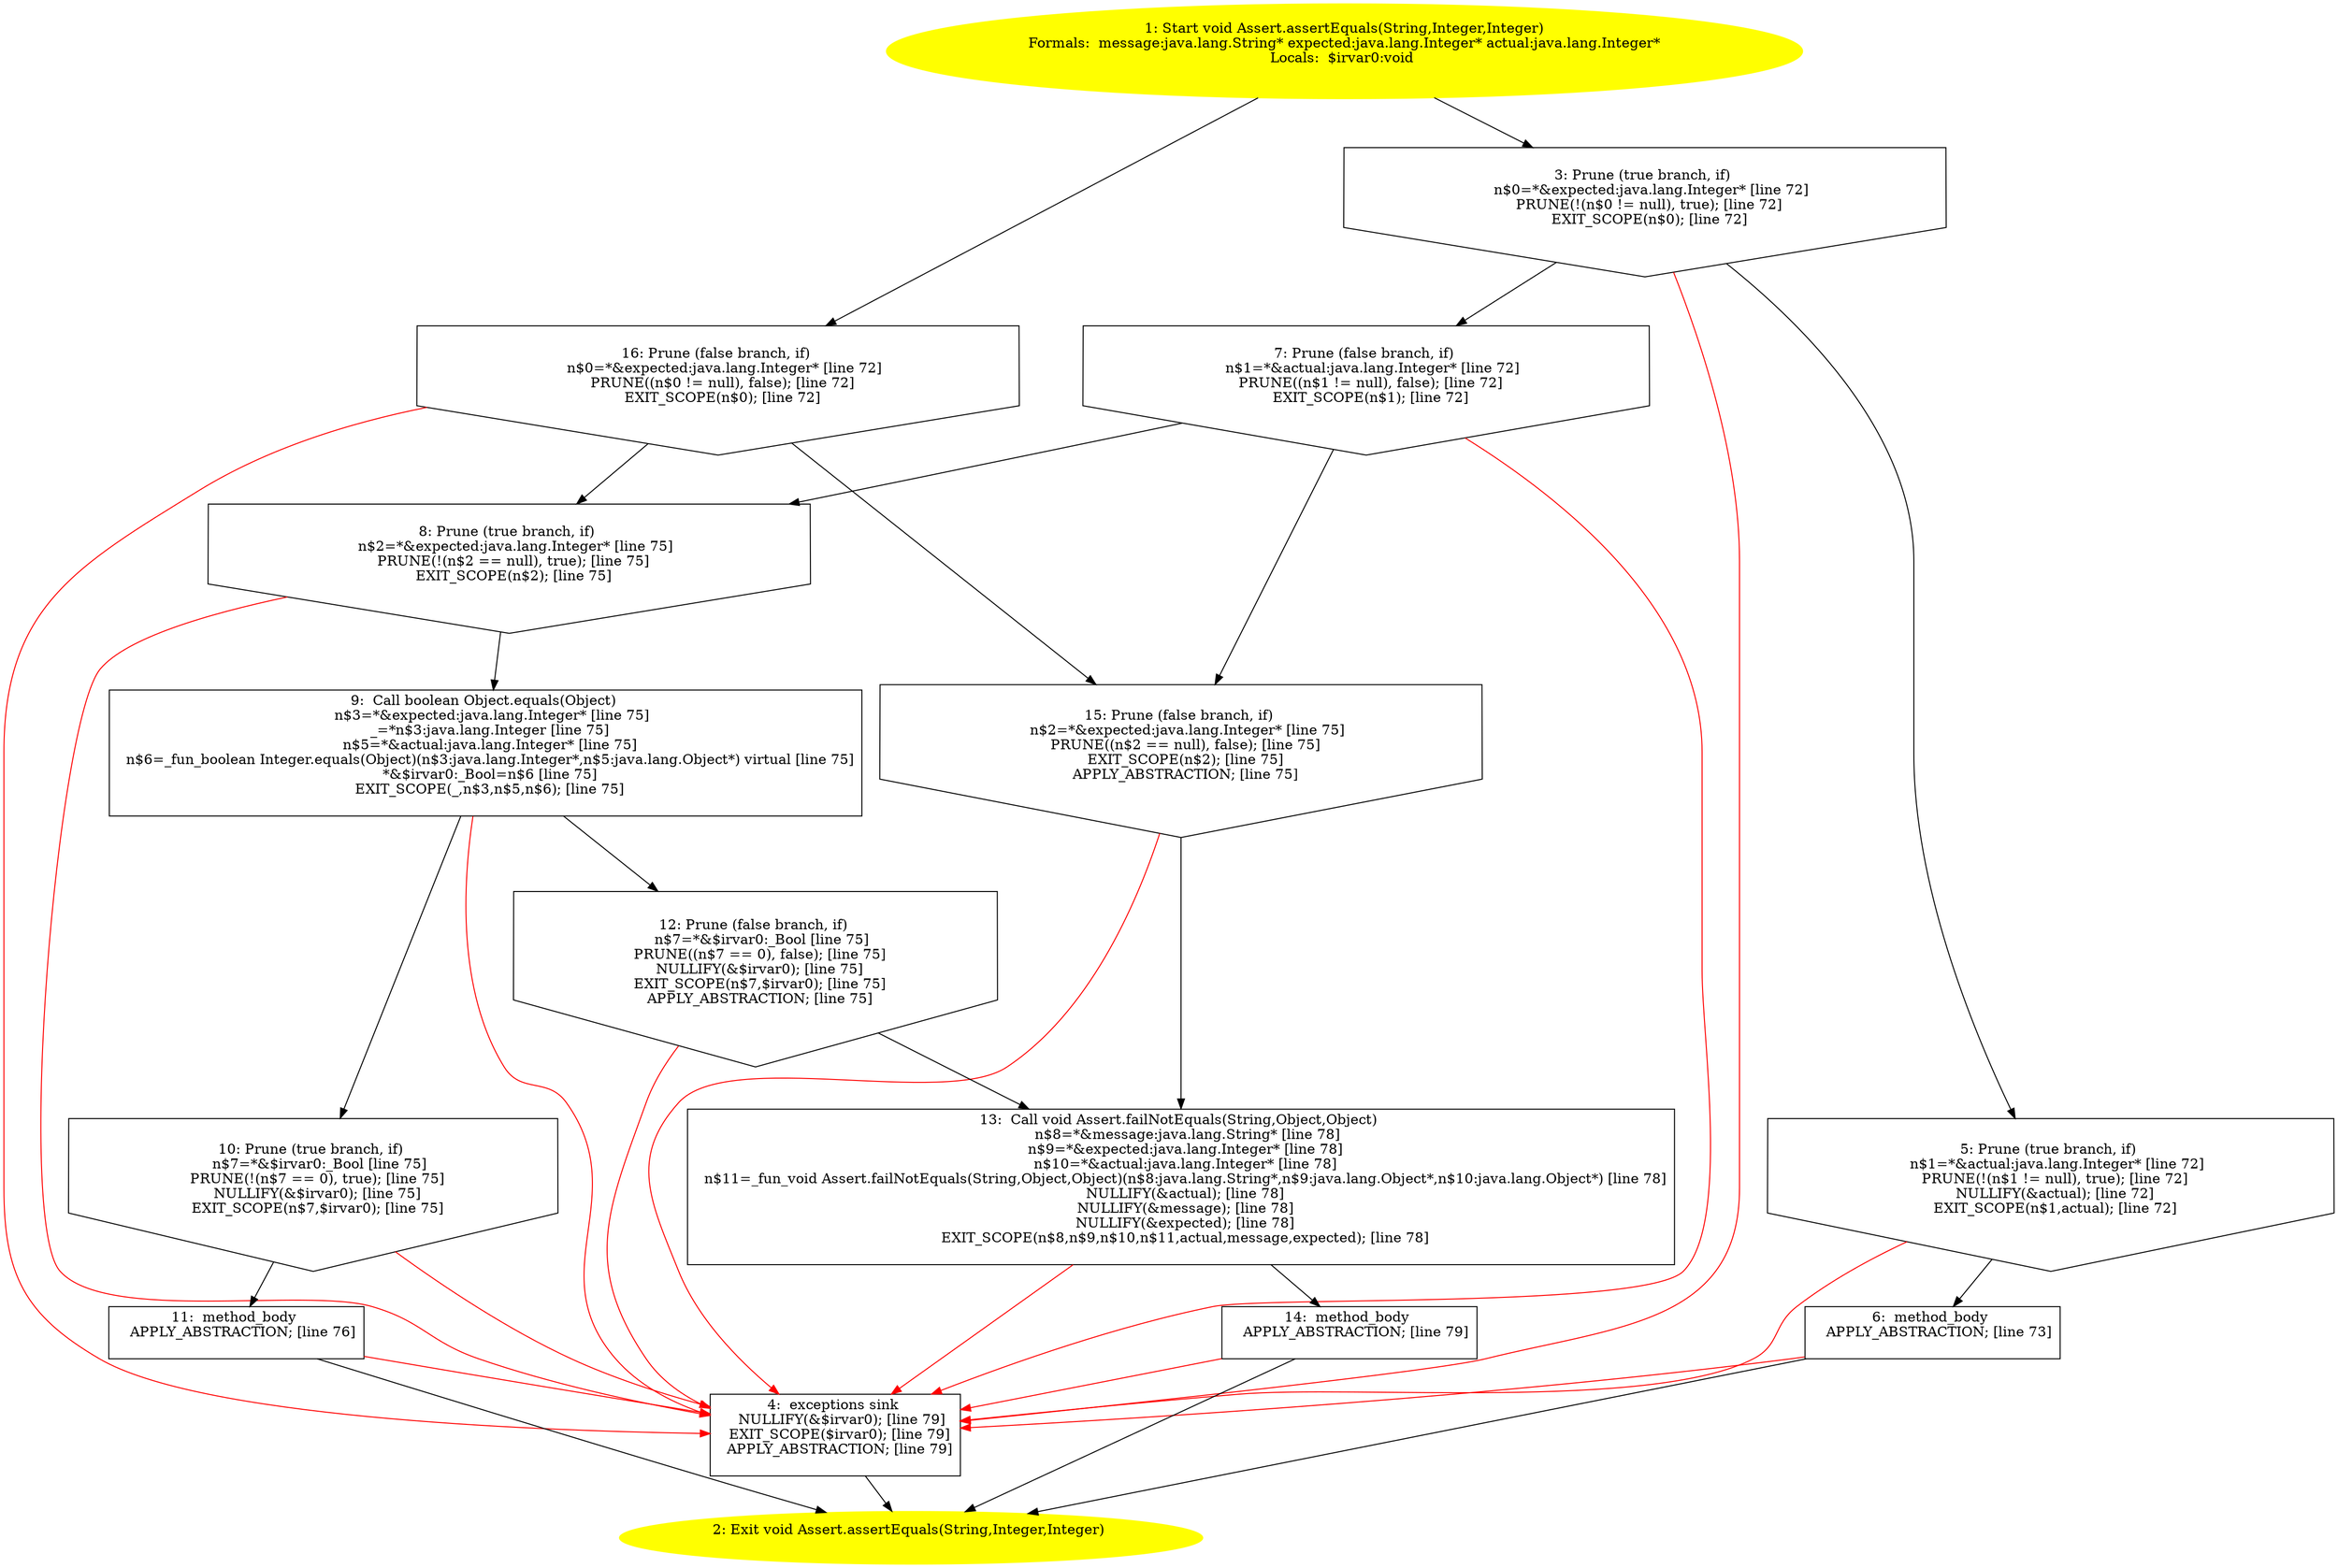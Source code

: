 /* @generated */
digraph cfg {
"junit.framework.Assert.assertEquals(java.lang.String,java.lang.Integer,java.lang.Integer):void.2714dda6a3e83dbe992c980adce5489e_1" [label="1: Start void Assert.assertEquals(String,Integer,Integer)\nFormals:  message:java.lang.String* expected:java.lang.Integer* actual:java.lang.Integer*\nLocals:  $irvar0:void \n  " color=yellow style=filled]
	

	 "junit.framework.Assert.assertEquals(java.lang.String,java.lang.Integer,java.lang.Integer):void.2714dda6a3e83dbe992c980adce5489e_1" -> "junit.framework.Assert.assertEquals(java.lang.String,java.lang.Integer,java.lang.Integer):void.2714dda6a3e83dbe992c980adce5489e_3" ;
	 "junit.framework.Assert.assertEquals(java.lang.String,java.lang.Integer,java.lang.Integer):void.2714dda6a3e83dbe992c980adce5489e_1" -> "junit.framework.Assert.assertEquals(java.lang.String,java.lang.Integer,java.lang.Integer):void.2714dda6a3e83dbe992c980adce5489e_16" ;
"junit.framework.Assert.assertEquals(java.lang.String,java.lang.Integer,java.lang.Integer):void.2714dda6a3e83dbe992c980adce5489e_2" [label="2: Exit void Assert.assertEquals(String,Integer,Integer) \n  " color=yellow style=filled]
	

"junit.framework.Assert.assertEquals(java.lang.String,java.lang.Integer,java.lang.Integer):void.2714dda6a3e83dbe992c980adce5489e_3" [label="3: Prune (true branch, if) \n   n$0=*&expected:java.lang.Integer* [line 72]\n  PRUNE(!(n$0 != null), true); [line 72]\n  EXIT_SCOPE(n$0); [line 72]\n " shape="invhouse"]
	

	 "junit.framework.Assert.assertEquals(java.lang.String,java.lang.Integer,java.lang.Integer):void.2714dda6a3e83dbe992c980adce5489e_3" -> "junit.framework.Assert.assertEquals(java.lang.String,java.lang.Integer,java.lang.Integer):void.2714dda6a3e83dbe992c980adce5489e_5" ;
	 "junit.framework.Assert.assertEquals(java.lang.String,java.lang.Integer,java.lang.Integer):void.2714dda6a3e83dbe992c980adce5489e_3" -> "junit.framework.Assert.assertEquals(java.lang.String,java.lang.Integer,java.lang.Integer):void.2714dda6a3e83dbe992c980adce5489e_7" ;
	 "junit.framework.Assert.assertEquals(java.lang.String,java.lang.Integer,java.lang.Integer):void.2714dda6a3e83dbe992c980adce5489e_3" -> "junit.framework.Assert.assertEquals(java.lang.String,java.lang.Integer,java.lang.Integer):void.2714dda6a3e83dbe992c980adce5489e_4" [color="red" ];
"junit.framework.Assert.assertEquals(java.lang.String,java.lang.Integer,java.lang.Integer):void.2714dda6a3e83dbe992c980adce5489e_4" [label="4:  exceptions sink \n   NULLIFY(&$irvar0); [line 79]\n  EXIT_SCOPE($irvar0); [line 79]\n  APPLY_ABSTRACTION; [line 79]\n " shape="box"]
	

	 "junit.framework.Assert.assertEquals(java.lang.String,java.lang.Integer,java.lang.Integer):void.2714dda6a3e83dbe992c980adce5489e_4" -> "junit.framework.Assert.assertEquals(java.lang.String,java.lang.Integer,java.lang.Integer):void.2714dda6a3e83dbe992c980adce5489e_2" ;
"junit.framework.Assert.assertEquals(java.lang.String,java.lang.Integer,java.lang.Integer):void.2714dda6a3e83dbe992c980adce5489e_5" [label="5: Prune (true branch, if) \n   n$1=*&actual:java.lang.Integer* [line 72]\n  PRUNE(!(n$1 != null), true); [line 72]\n  NULLIFY(&actual); [line 72]\n  EXIT_SCOPE(n$1,actual); [line 72]\n " shape="invhouse"]
	

	 "junit.framework.Assert.assertEquals(java.lang.String,java.lang.Integer,java.lang.Integer):void.2714dda6a3e83dbe992c980adce5489e_5" -> "junit.framework.Assert.assertEquals(java.lang.String,java.lang.Integer,java.lang.Integer):void.2714dda6a3e83dbe992c980adce5489e_6" ;
	 "junit.framework.Assert.assertEquals(java.lang.String,java.lang.Integer,java.lang.Integer):void.2714dda6a3e83dbe992c980adce5489e_5" -> "junit.framework.Assert.assertEquals(java.lang.String,java.lang.Integer,java.lang.Integer):void.2714dda6a3e83dbe992c980adce5489e_4" [color="red" ];
"junit.framework.Assert.assertEquals(java.lang.String,java.lang.Integer,java.lang.Integer):void.2714dda6a3e83dbe992c980adce5489e_6" [label="6:  method_body \n   APPLY_ABSTRACTION; [line 73]\n " shape="box"]
	

	 "junit.framework.Assert.assertEquals(java.lang.String,java.lang.Integer,java.lang.Integer):void.2714dda6a3e83dbe992c980adce5489e_6" -> "junit.framework.Assert.assertEquals(java.lang.String,java.lang.Integer,java.lang.Integer):void.2714dda6a3e83dbe992c980adce5489e_2" ;
	 "junit.framework.Assert.assertEquals(java.lang.String,java.lang.Integer,java.lang.Integer):void.2714dda6a3e83dbe992c980adce5489e_6" -> "junit.framework.Assert.assertEquals(java.lang.String,java.lang.Integer,java.lang.Integer):void.2714dda6a3e83dbe992c980adce5489e_4" [color="red" ];
"junit.framework.Assert.assertEquals(java.lang.String,java.lang.Integer,java.lang.Integer):void.2714dda6a3e83dbe992c980adce5489e_7" [label="7: Prune (false branch, if) \n   n$1=*&actual:java.lang.Integer* [line 72]\n  PRUNE((n$1 != null), false); [line 72]\n  EXIT_SCOPE(n$1); [line 72]\n " shape="invhouse"]
	

	 "junit.framework.Assert.assertEquals(java.lang.String,java.lang.Integer,java.lang.Integer):void.2714dda6a3e83dbe992c980adce5489e_7" -> "junit.framework.Assert.assertEquals(java.lang.String,java.lang.Integer,java.lang.Integer):void.2714dda6a3e83dbe992c980adce5489e_8" ;
	 "junit.framework.Assert.assertEquals(java.lang.String,java.lang.Integer,java.lang.Integer):void.2714dda6a3e83dbe992c980adce5489e_7" -> "junit.framework.Assert.assertEquals(java.lang.String,java.lang.Integer,java.lang.Integer):void.2714dda6a3e83dbe992c980adce5489e_15" ;
	 "junit.framework.Assert.assertEquals(java.lang.String,java.lang.Integer,java.lang.Integer):void.2714dda6a3e83dbe992c980adce5489e_7" -> "junit.framework.Assert.assertEquals(java.lang.String,java.lang.Integer,java.lang.Integer):void.2714dda6a3e83dbe992c980adce5489e_4" [color="red" ];
"junit.framework.Assert.assertEquals(java.lang.String,java.lang.Integer,java.lang.Integer):void.2714dda6a3e83dbe992c980adce5489e_8" [label="8: Prune (true branch, if) \n   n$2=*&expected:java.lang.Integer* [line 75]\n  PRUNE(!(n$2 == null), true); [line 75]\n  EXIT_SCOPE(n$2); [line 75]\n " shape="invhouse"]
	

	 "junit.framework.Assert.assertEquals(java.lang.String,java.lang.Integer,java.lang.Integer):void.2714dda6a3e83dbe992c980adce5489e_8" -> "junit.framework.Assert.assertEquals(java.lang.String,java.lang.Integer,java.lang.Integer):void.2714dda6a3e83dbe992c980adce5489e_9" ;
	 "junit.framework.Assert.assertEquals(java.lang.String,java.lang.Integer,java.lang.Integer):void.2714dda6a3e83dbe992c980adce5489e_8" -> "junit.framework.Assert.assertEquals(java.lang.String,java.lang.Integer,java.lang.Integer):void.2714dda6a3e83dbe992c980adce5489e_4" [color="red" ];
"junit.framework.Assert.assertEquals(java.lang.String,java.lang.Integer,java.lang.Integer):void.2714dda6a3e83dbe992c980adce5489e_9" [label="9:  Call boolean Object.equals(Object) \n   n$3=*&expected:java.lang.Integer* [line 75]\n  _=*n$3:java.lang.Integer [line 75]\n  n$5=*&actual:java.lang.Integer* [line 75]\n  n$6=_fun_boolean Integer.equals(Object)(n$3:java.lang.Integer*,n$5:java.lang.Object*) virtual [line 75]\n  *&$irvar0:_Bool=n$6 [line 75]\n  EXIT_SCOPE(_,n$3,n$5,n$6); [line 75]\n " shape="box"]
	

	 "junit.framework.Assert.assertEquals(java.lang.String,java.lang.Integer,java.lang.Integer):void.2714dda6a3e83dbe992c980adce5489e_9" -> "junit.framework.Assert.assertEquals(java.lang.String,java.lang.Integer,java.lang.Integer):void.2714dda6a3e83dbe992c980adce5489e_10" ;
	 "junit.framework.Assert.assertEquals(java.lang.String,java.lang.Integer,java.lang.Integer):void.2714dda6a3e83dbe992c980adce5489e_9" -> "junit.framework.Assert.assertEquals(java.lang.String,java.lang.Integer,java.lang.Integer):void.2714dda6a3e83dbe992c980adce5489e_12" ;
	 "junit.framework.Assert.assertEquals(java.lang.String,java.lang.Integer,java.lang.Integer):void.2714dda6a3e83dbe992c980adce5489e_9" -> "junit.framework.Assert.assertEquals(java.lang.String,java.lang.Integer,java.lang.Integer):void.2714dda6a3e83dbe992c980adce5489e_4" [color="red" ];
"junit.framework.Assert.assertEquals(java.lang.String,java.lang.Integer,java.lang.Integer):void.2714dda6a3e83dbe992c980adce5489e_10" [label="10: Prune (true branch, if) \n   n$7=*&$irvar0:_Bool [line 75]\n  PRUNE(!(n$7 == 0), true); [line 75]\n  NULLIFY(&$irvar0); [line 75]\n  EXIT_SCOPE(n$7,$irvar0); [line 75]\n " shape="invhouse"]
	

	 "junit.framework.Assert.assertEquals(java.lang.String,java.lang.Integer,java.lang.Integer):void.2714dda6a3e83dbe992c980adce5489e_10" -> "junit.framework.Assert.assertEquals(java.lang.String,java.lang.Integer,java.lang.Integer):void.2714dda6a3e83dbe992c980adce5489e_11" ;
	 "junit.framework.Assert.assertEquals(java.lang.String,java.lang.Integer,java.lang.Integer):void.2714dda6a3e83dbe992c980adce5489e_10" -> "junit.framework.Assert.assertEquals(java.lang.String,java.lang.Integer,java.lang.Integer):void.2714dda6a3e83dbe992c980adce5489e_4" [color="red" ];
"junit.framework.Assert.assertEquals(java.lang.String,java.lang.Integer,java.lang.Integer):void.2714dda6a3e83dbe992c980adce5489e_11" [label="11:  method_body \n   APPLY_ABSTRACTION; [line 76]\n " shape="box"]
	

	 "junit.framework.Assert.assertEquals(java.lang.String,java.lang.Integer,java.lang.Integer):void.2714dda6a3e83dbe992c980adce5489e_11" -> "junit.framework.Assert.assertEquals(java.lang.String,java.lang.Integer,java.lang.Integer):void.2714dda6a3e83dbe992c980adce5489e_2" ;
	 "junit.framework.Assert.assertEquals(java.lang.String,java.lang.Integer,java.lang.Integer):void.2714dda6a3e83dbe992c980adce5489e_11" -> "junit.framework.Assert.assertEquals(java.lang.String,java.lang.Integer,java.lang.Integer):void.2714dda6a3e83dbe992c980adce5489e_4" [color="red" ];
"junit.framework.Assert.assertEquals(java.lang.String,java.lang.Integer,java.lang.Integer):void.2714dda6a3e83dbe992c980adce5489e_12" [label="12: Prune (false branch, if) \n   n$7=*&$irvar0:_Bool [line 75]\n  PRUNE((n$7 == 0), false); [line 75]\n  NULLIFY(&$irvar0); [line 75]\n  EXIT_SCOPE(n$7,$irvar0); [line 75]\n  APPLY_ABSTRACTION; [line 75]\n " shape="invhouse"]
	

	 "junit.framework.Assert.assertEquals(java.lang.String,java.lang.Integer,java.lang.Integer):void.2714dda6a3e83dbe992c980adce5489e_12" -> "junit.framework.Assert.assertEquals(java.lang.String,java.lang.Integer,java.lang.Integer):void.2714dda6a3e83dbe992c980adce5489e_13" ;
	 "junit.framework.Assert.assertEquals(java.lang.String,java.lang.Integer,java.lang.Integer):void.2714dda6a3e83dbe992c980adce5489e_12" -> "junit.framework.Assert.assertEquals(java.lang.String,java.lang.Integer,java.lang.Integer):void.2714dda6a3e83dbe992c980adce5489e_4" [color="red" ];
"junit.framework.Assert.assertEquals(java.lang.String,java.lang.Integer,java.lang.Integer):void.2714dda6a3e83dbe992c980adce5489e_13" [label="13:  Call void Assert.failNotEquals(String,Object,Object) \n   n$8=*&message:java.lang.String* [line 78]\n  n$9=*&expected:java.lang.Integer* [line 78]\n  n$10=*&actual:java.lang.Integer* [line 78]\n  n$11=_fun_void Assert.failNotEquals(String,Object,Object)(n$8:java.lang.String*,n$9:java.lang.Object*,n$10:java.lang.Object*) [line 78]\n  NULLIFY(&actual); [line 78]\n  NULLIFY(&message); [line 78]\n  NULLIFY(&expected); [line 78]\n  EXIT_SCOPE(n$8,n$9,n$10,n$11,actual,message,expected); [line 78]\n " shape="box"]
	

	 "junit.framework.Assert.assertEquals(java.lang.String,java.lang.Integer,java.lang.Integer):void.2714dda6a3e83dbe992c980adce5489e_13" -> "junit.framework.Assert.assertEquals(java.lang.String,java.lang.Integer,java.lang.Integer):void.2714dda6a3e83dbe992c980adce5489e_14" ;
	 "junit.framework.Assert.assertEquals(java.lang.String,java.lang.Integer,java.lang.Integer):void.2714dda6a3e83dbe992c980adce5489e_13" -> "junit.framework.Assert.assertEquals(java.lang.String,java.lang.Integer,java.lang.Integer):void.2714dda6a3e83dbe992c980adce5489e_4" [color="red" ];
"junit.framework.Assert.assertEquals(java.lang.String,java.lang.Integer,java.lang.Integer):void.2714dda6a3e83dbe992c980adce5489e_14" [label="14:  method_body \n   APPLY_ABSTRACTION; [line 79]\n " shape="box"]
	

	 "junit.framework.Assert.assertEquals(java.lang.String,java.lang.Integer,java.lang.Integer):void.2714dda6a3e83dbe992c980adce5489e_14" -> "junit.framework.Assert.assertEquals(java.lang.String,java.lang.Integer,java.lang.Integer):void.2714dda6a3e83dbe992c980adce5489e_2" ;
	 "junit.framework.Assert.assertEquals(java.lang.String,java.lang.Integer,java.lang.Integer):void.2714dda6a3e83dbe992c980adce5489e_14" -> "junit.framework.Assert.assertEquals(java.lang.String,java.lang.Integer,java.lang.Integer):void.2714dda6a3e83dbe992c980adce5489e_4" [color="red" ];
"junit.framework.Assert.assertEquals(java.lang.String,java.lang.Integer,java.lang.Integer):void.2714dda6a3e83dbe992c980adce5489e_15" [label="15: Prune (false branch, if) \n   n$2=*&expected:java.lang.Integer* [line 75]\n  PRUNE((n$2 == null), false); [line 75]\n  EXIT_SCOPE(n$2); [line 75]\n  APPLY_ABSTRACTION; [line 75]\n " shape="invhouse"]
	

	 "junit.framework.Assert.assertEquals(java.lang.String,java.lang.Integer,java.lang.Integer):void.2714dda6a3e83dbe992c980adce5489e_15" -> "junit.framework.Assert.assertEquals(java.lang.String,java.lang.Integer,java.lang.Integer):void.2714dda6a3e83dbe992c980adce5489e_13" ;
	 "junit.framework.Assert.assertEquals(java.lang.String,java.lang.Integer,java.lang.Integer):void.2714dda6a3e83dbe992c980adce5489e_15" -> "junit.framework.Assert.assertEquals(java.lang.String,java.lang.Integer,java.lang.Integer):void.2714dda6a3e83dbe992c980adce5489e_4" [color="red" ];
"junit.framework.Assert.assertEquals(java.lang.String,java.lang.Integer,java.lang.Integer):void.2714dda6a3e83dbe992c980adce5489e_16" [label="16: Prune (false branch, if) \n   n$0=*&expected:java.lang.Integer* [line 72]\n  PRUNE((n$0 != null), false); [line 72]\n  EXIT_SCOPE(n$0); [line 72]\n " shape="invhouse"]
	

	 "junit.framework.Assert.assertEquals(java.lang.String,java.lang.Integer,java.lang.Integer):void.2714dda6a3e83dbe992c980adce5489e_16" -> "junit.framework.Assert.assertEquals(java.lang.String,java.lang.Integer,java.lang.Integer):void.2714dda6a3e83dbe992c980adce5489e_8" ;
	 "junit.framework.Assert.assertEquals(java.lang.String,java.lang.Integer,java.lang.Integer):void.2714dda6a3e83dbe992c980adce5489e_16" -> "junit.framework.Assert.assertEquals(java.lang.String,java.lang.Integer,java.lang.Integer):void.2714dda6a3e83dbe992c980adce5489e_15" ;
	 "junit.framework.Assert.assertEquals(java.lang.String,java.lang.Integer,java.lang.Integer):void.2714dda6a3e83dbe992c980adce5489e_16" -> "junit.framework.Assert.assertEquals(java.lang.String,java.lang.Integer,java.lang.Integer):void.2714dda6a3e83dbe992c980adce5489e_4" [color="red" ];
}
